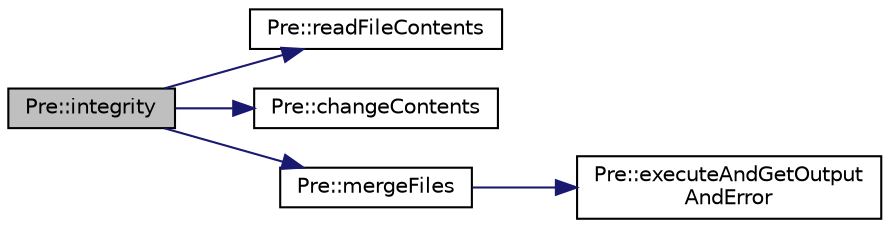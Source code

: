 digraph "Pre::integrity"
{
  edge [fontname="Helvetica",fontsize="10",labelfontname="Helvetica",labelfontsize="10"];
  node [fontname="Helvetica",fontsize="10",shape=record];
  rankdir="LR";
  Node563 [label="Pre::integrity",height=0.2,width=0.4,color="black", fillcolor="grey75", style="filled", fontcolor="black"];
  Node563 -> Node564 [color="midnightblue",fontsize="10",style="solid",fontname="Helvetica"];
  Node564 [label="Pre::readFileContents",height=0.2,width=0.4,color="black", fillcolor="white", style="filled",URL="$class_pre.html#a88e3bef0ca2ea7f66d9aa18292b88ba6",tooltip="Read contents file. "];
  Node563 -> Node565 [color="midnightblue",fontsize="10",style="solid",fontname="Helvetica"];
  Node565 [label="Pre::changeContents",height=0.2,width=0.4,color="black", fillcolor="white", style="filled",URL="$class_pre.html#adb898d671d19f5da736d7d847cd6059d",tooltip="Refreshes &#39;_file&#39; by replacing &#39;old&#39; text with the &#39;_new&#39;. "];
  Node563 -> Node566 [color="midnightblue",fontsize="10",style="solid",fontname="Helvetica"];
  Node566 [label="Pre::mergeFiles",height=0.2,width=0.4,color="black", fillcolor="white", style="filled",URL="$class_pre.html#a469c4781ddaa703c54e46547f6cd7c84",tooltip="Merge new &#39;_new&#39; file with &#39;_old&#39; file and update &#39;_old&#39; file. "];
  Node566 -> Node567 [color="midnightblue",fontsize="10",style="solid",fontname="Helvetica"];
  Node567 [label="Pre::executeAndGetOutput\lAndError",height=0.2,width=0.4,color="black", fillcolor="white", style="filled",URL="$class_pre.html#a8ecc4928641aebbd2da6e9221c32aded",tooltip="Launch a command line. "];
}
